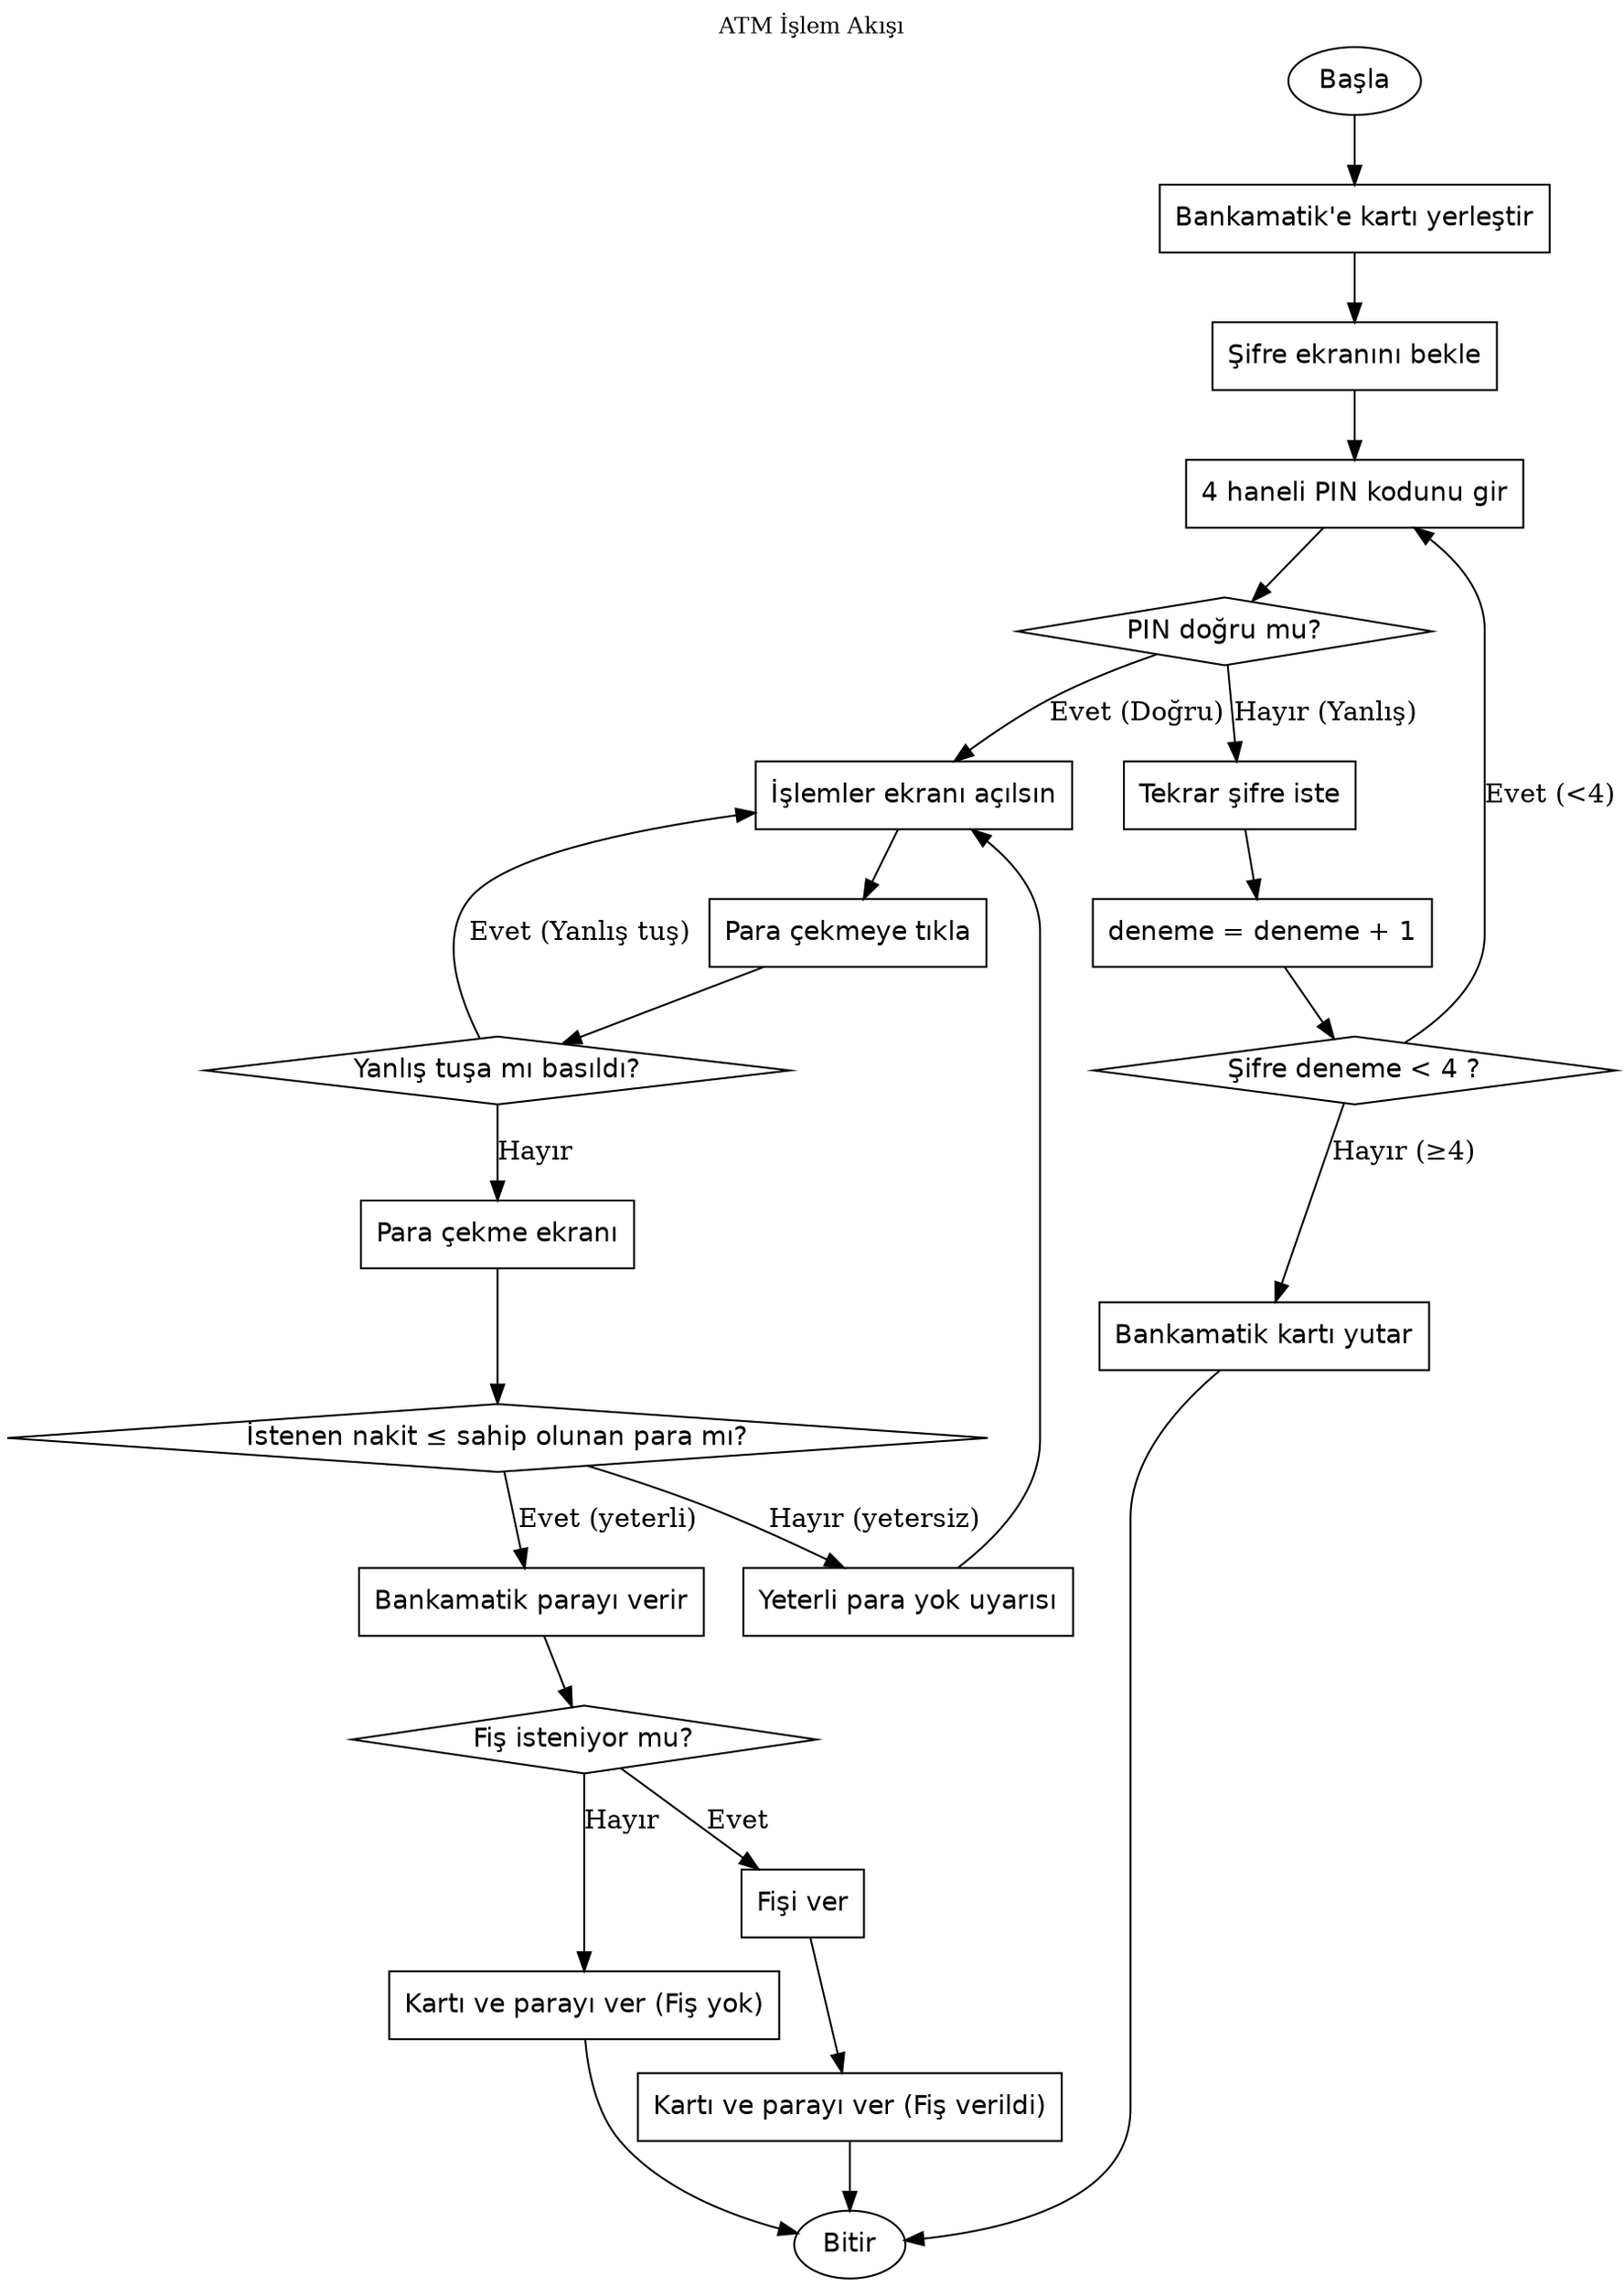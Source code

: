 digraph ATM {
  rankdir=TB;
  fontsize=12;
  labelloc="t";
  label="ATM İşlem Akışı";

  node [fontname="Helvetica"];
  start [shape=oval, label="Başla"];
  insert_card [shape=box, label="Bankamatik'e kartı yerleştir"];
  wait_pin [shape=box, label="Şifre ekranını bekle"];
  enter_pin [shape=box, label="4 haneli PIN kodunu gir"];
  pin_correct [shape=diamond, label="PIN doğru mu?"];
  try_again [shape=box, label="Tekrar şifre iste"];
  increment_attempt [shape=box, label="deneme = deneme + 1"];
  attempts_check [shape=diamond, label="Şifre deneme < 4 ?"];
  card_swallow [shape=box, label="Bankamatik kartı yutar"];
  transaction_screen [shape=box, label="İşlemler ekranı açılsın"];
  choose_withdraw [shape=box, label="Para çekmeye tıkla"];
  wrong_button [shape=diamond, label="Yanlış tuşa mı basıldı?"];
  withdraw_screen [shape=box, label="Para çekme ekranı"];
  sufficient_funds [shape=diamond, label="İstenen nakit ≤ sahip olunan para mı?"];
  dispense_cash [shape=box, label="Bankamatik parayı verir"];
  insufficient_msg [shape=box, label="Yeterli para yok uyarısı"];
  ask_receipt [shape=diamond, label="Fiş isteniyor mu?"];
  give_card_cash_no [shape=box, label="Kartı ve parayı ver (Fiş yok)"];
  print_receipt [shape=box, label="Fişi ver"];
  give_card_cash_yes [shape=box, label="Kartı ve parayı ver (Fiş verildi)"];
  end [shape=oval, label="Bitir"];

  start -> insert_card;
  insert_card -> wait_pin;
  wait_pin -> enter_pin;
  enter_pin -> pin_correct;

  pin_correct -> try_again [label="Hayır (Yanlış)"];
  pin_correct -> transaction_screen [label="Evet (Doğru)"];

  /* Yanlış PIN akışı: deneme artışı döngü içinde */
  try_again -> increment_attempt;
  increment_attempt -> attempts_check;
  attempts_check -> enter_pin [label="Evet (<4)"];
  attempts_check -> card_swallow [label="Hayır (≥4)"];
  card_swallow -> end;

  /* İşlemler ekranı ve seçimler */
  transaction_screen -> choose_withdraw;
  choose_withdraw -> wrong_button ;
  wrong_button -> transaction_screen [label="Evet (Yanlış tuş)"];
  wrong_button -> withdraw_screen [label="Hayır"];

  /* Para çekme ve bakiye kontrolü */
  withdraw_screen -> sufficient_funds;
  sufficient_funds -> dispense_cash [label="Evet (yeterli)"];
  sufficient_funds -> insufficient_msg [label="Hayır (yetersiz)"];

  insufficient_msg -> transaction_screen;

  /* Fiş ve bitiş */
  dispense_cash -> ask_receipt;
  ask_receipt -> give_card_cash_no [label="Hayır"];
  ask_receipt -> print_receipt [label="Evet"];
  print_receipt -> give_card_cash_yes;
  give_card_cash_no -> end;
  give_card_cash_yes -> end;
}
